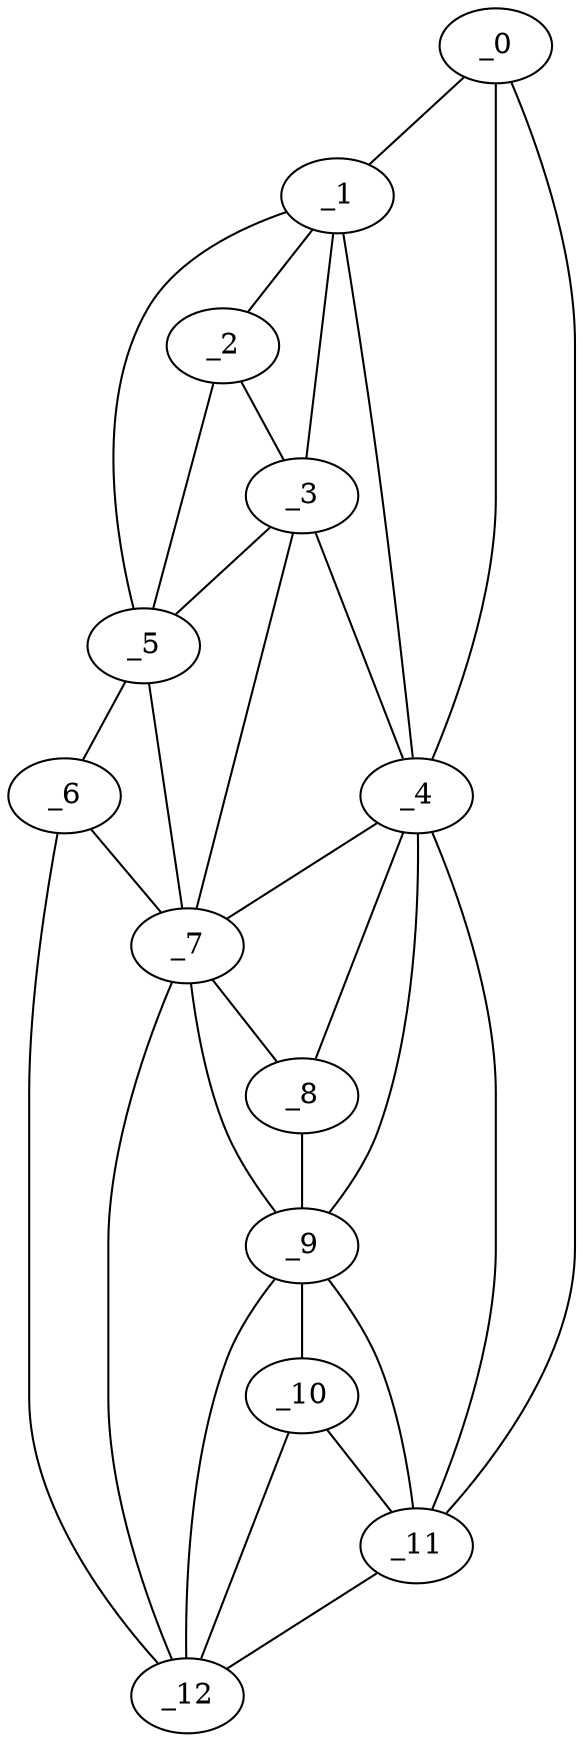 graph "obj85__280.gxl" {
	_0	 [x=4,
		y=87];
	_1	 [x=22,
		y=50];
	_0 -- _1	 [valence=1];
	_4	 [x=40,
		y=44];
	_0 -- _4	 [valence=2];
	_11	 [x=110,
		y=104];
	_0 -- _11	 [valence=1];
	_2	 [x=35,
		y=25];
	_1 -- _2	 [valence=2];
	_3	 [x=37,
		y=32];
	_1 -- _3	 [valence=2];
	_1 -- _4	 [valence=2];
	_5	 [x=43,
		y=9];
	_1 -- _5	 [valence=1];
	_2 -- _3	 [valence=1];
	_2 -- _5	 [valence=2];
	_3 -- _4	 [valence=2];
	_3 -- _5	 [valence=2];
	_7	 [x=95,
		y=25];
	_3 -- _7	 [valence=2];
	_4 -- _7	 [valence=2];
	_8	 [x=99,
		y=40];
	_4 -- _8	 [valence=2];
	_9	 [x=104,
		y=46];
	_4 -- _9	 [valence=1];
	_4 -- _11	 [valence=2];
	_6	 [x=94,
		y=12];
	_5 -- _6	 [valence=1];
	_5 -- _7	 [valence=1];
	_6 -- _7	 [valence=2];
	_12	 [x=125,
		y=55];
	_6 -- _12	 [valence=1];
	_7 -- _8	 [valence=1];
	_7 -- _9	 [valence=2];
	_7 -- _12	 [valence=1];
	_8 -- _9	 [valence=2];
	_10	 [x=110,
		y=51];
	_9 -- _10	 [valence=2];
	_9 -- _11	 [valence=2];
	_9 -- _12	 [valence=1];
	_10 -- _11	 [valence=1];
	_10 -- _12	 [valence=2];
	_11 -- _12	 [valence=1];
}
